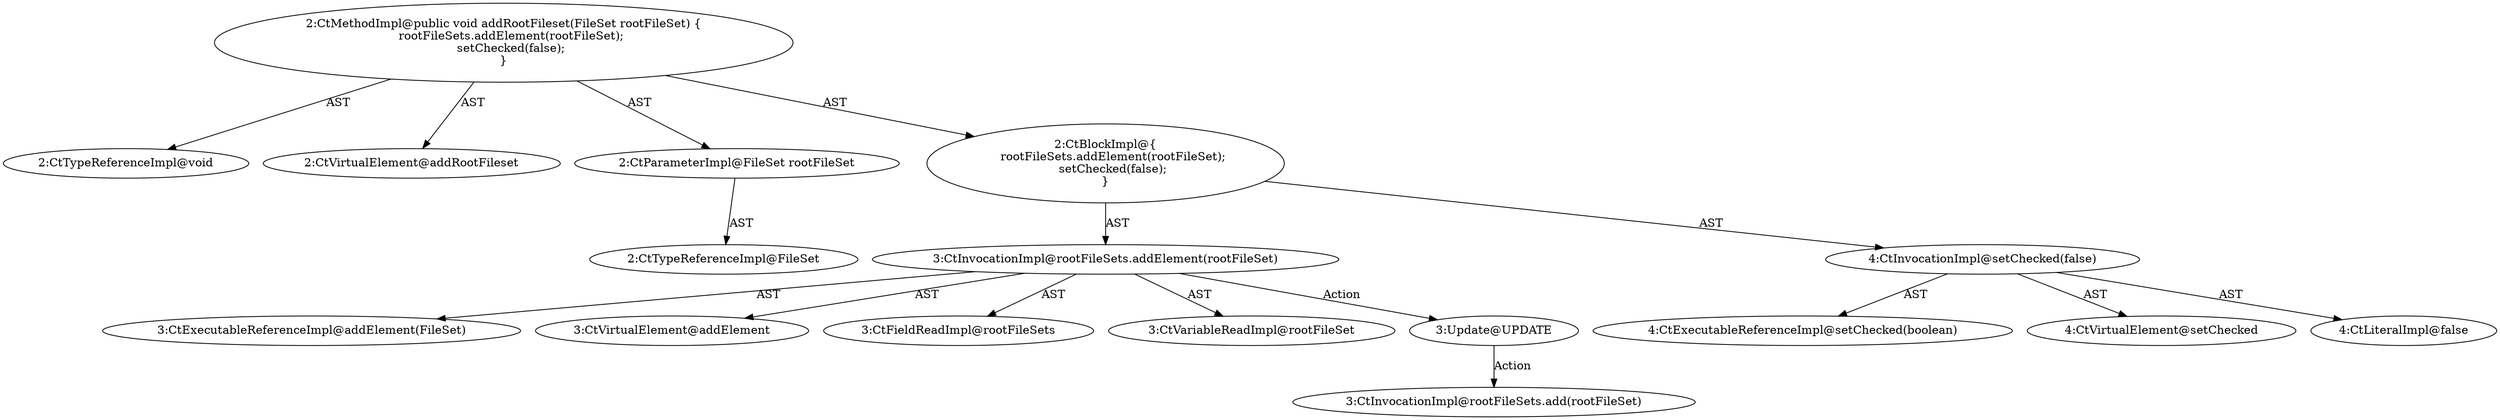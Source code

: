 digraph "addRootFileset#?,FileSet" {
0 [label="2:CtTypeReferenceImpl@void" shape=ellipse]
1 [label="2:CtVirtualElement@addRootFileset" shape=ellipse]
2 [label="2:CtParameterImpl@FileSet rootFileSet" shape=ellipse]
3 [label="2:CtTypeReferenceImpl@FileSet" shape=ellipse]
4 [label="3:CtExecutableReferenceImpl@addElement(FileSet)" shape=ellipse]
5 [label="3:CtVirtualElement@addElement" shape=ellipse]
6 [label="3:CtFieldReadImpl@rootFileSets" shape=ellipse]
7 [label="3:CtVariableReadImpl@rootFileSet" shape=ellipse]
8 [label="3:CtInvocationImpl@rootFileSets.addElement(rootFileSet)" shape=ellipse]
9 [label="4:CtExecutableReferenceImpl@setChecked(boolean)" shape=ellipse]
10 [label="4:CtVirtualElement@setChecked" shape=ellipse]
11 [label="4:CtLiteralImpl@false" shape=ellipse]
12 [label="4:CtInvocationImpl@setChecked(false)" shape=ellipse]
13 [label="2:CtBlockImpl@\{
    rootFileSets.addElement(rootFileSet);
    setChecked(false);
\}" shape=ellipse]
14 [label="2:CtMethodImpl@public void addRootFileset(FileSet rootFileSet) \{
    rootFileSets.addElement(rootFileSet);
    setChecked(false);
\}" shape=ellipse]
15 [label="3:Update@UPDATE" shape=ellipse]
16 [label="3:CtInvocationImpl@rootFileSets.add(rootFileSet)" shape=ellipse]
2 -> 3 [label="AST"];
8 -> 5 [label="AST"];
8 -> 6 [label="AST"];
8 -> 4 [label="AST"];
8 -> 7 [label="AST"];
8 -> 15 [label="Action"];
12 -> 10 [label="AST"];
12 -> 9 [label="AST"];
12 -> 11 [label="AST"];
13 -> 8 [label="AST"];
13 -> 12 [label="AST"];
14 -> 1 [label="AST"];
14 -> 0 [label="AST"];
14 -> 2 [label="AST"];
14 -> 13 [label="AST"];
15 -> 16 [label="Action"];
}